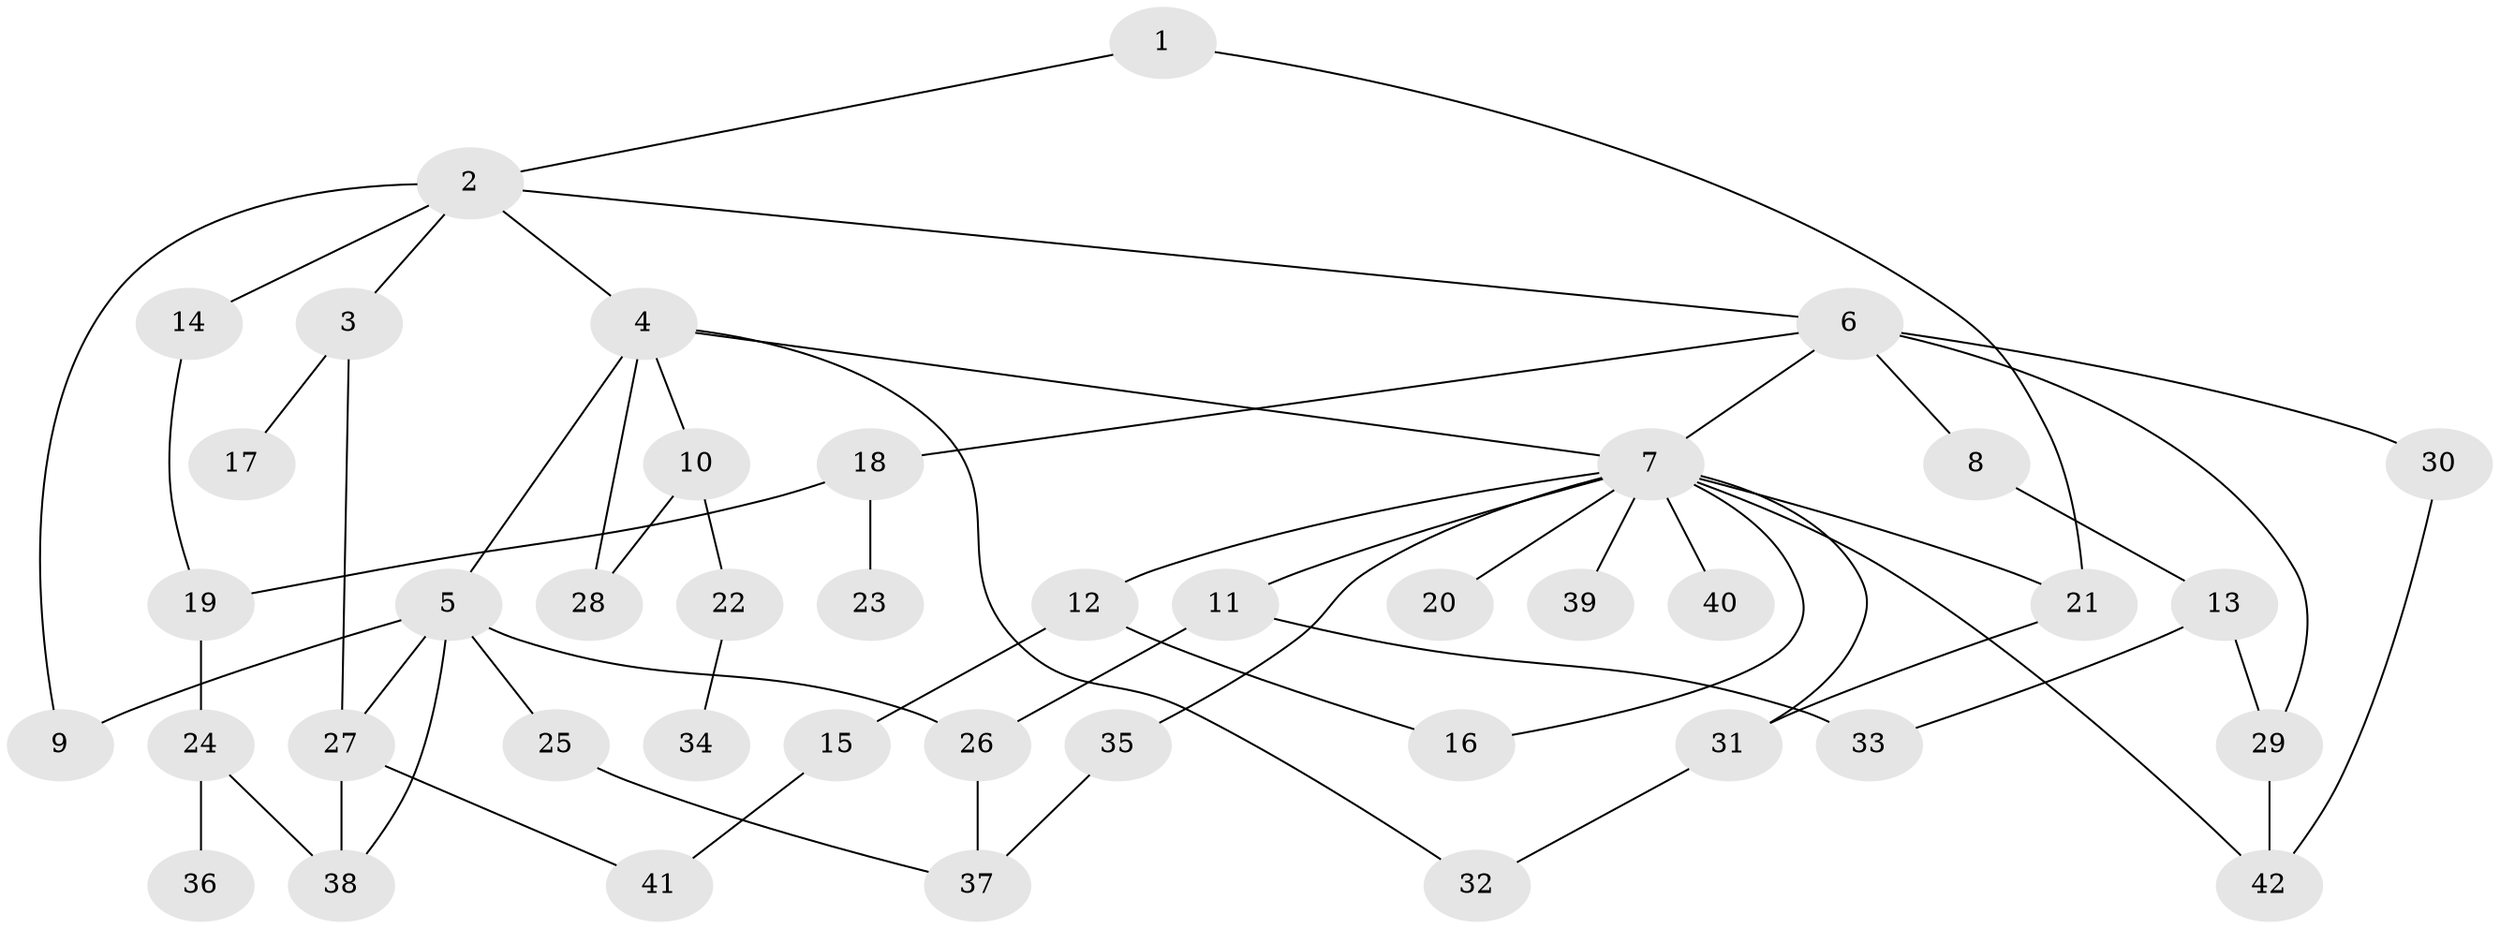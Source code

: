 // original degree distribution, {3: 0.18095238095238095, 7: 0.009523809523809525, 2: 0.2761904761904762, 8: 0.009523809523809525, 1: 0.34285714285714286, 4: 0.14285714285714285, 6: 0.01904761904761905, 9: 0.009523809523809525, 5: 0.009523809523809525}
// Generated by graph-tools (version 1.1) at 2025/48/03/04/25 22:48:59]
// undirected, 42 vertices, 60 edges
graph export_dot {
  node [color=gray90,style=filled];
  1;
  2;
  3;
  4;
  5;
  6;
  7;
  8;
  9;
  10;
  11;
  12;
  13;
  14;
  15;
  16;
  17;
  18;
  19;
  20;
  21;
  22;
  23;
  24;
  25;
  26;
  27;
  28;
  29;
  30;
  31;
  32;
  33;
  34;
  35;
  36;
  37;
  38;
  39;
  40;
  41;
  42;
  1 -- 2 [weight=1.0];
  1 -- 21 [weight=1.0];
  2 -- 3 [weight=1.0];
  2 -- 4 [weight=1.0];
  2 -- 6 [weight=1.0];
  2 -- 9 [weight=1.0];
  2 -- 14 [weight=1.0];
  3 -- 17 [weight=1.0];
  3 -- 27 [weight=1.0];
  4 -- 5 [weight=1.0];
  4 -- 7 [weight=1.0];
  4 -- 10 [weight=1.0];
  4 -- 28 [weight=1.0];
  4 -- 32 [weight=1.0];
  5 -- 9 [weight=1.0];
  5 -- 25 [weight=1.0];
  5 -- 26 [weight=1.0];
  5 -- 27 [weight=1.0];
  5 -- 38 [weight=1.0];
  6 -- 7 [weight=1.0];
  6 -- 8 [weight=1.0];
  6 -- 18 [weight=1.0];
  6 -- 29 [weight=1.0];
  6 -- 30 [weight=1.0];
  7 -- 11 [weight=2.0];
  7 -- 12 [weight=1.0];
  7 -- 16 [weight=1.0];
  7 -- 20 [weight=1.0];
  7 -- 21 [weight=1.0];
  7 -- 31 [weight=2.0];
  7 -- 35 [weight=1.0];
  7 -- 39 [weight=1.0];
  7 -- 40 [weight=1.0];
  7 -- 42 [weight=1.0];
  8 -- 13 [weight=2.0];
  10 -- 22 [weight=1.0];
  10 -- 28 [weight=1.0];
  11 -- 26 [weight=1.0];
  11 -- 33 [weight=1.0];
  12 -- 15 [weight=1.0];
  12 -- 16 [weight=1.0];
  13 -- 29 [weight=1.0];
  13 -- 33 [weight=1.0];
  14 -- 19 [weight=1.0];
  15 -- 41 [weight=1.0];
  18 -- 19 [weight=1.0];
  18 -- 23 [weight=1.0];
  19 -- 24 [weight=1.0];
  21 -- 31 [weight=1.0];
  22 -- 34 [weight=1.0];
  24 -- 36 [weight=1.0];
  24 -- 38 [weight=1.0];
  25 -- 37 [weight=1.0];
  26 -- 37 [weight=1.0];
  27 -- 38 [weight=1.0];
  27 -- 41 [weight=1.0];
  29 -- 42 [weight=1.0];
  30 -- 42 [weight=1.0];
  31 -- 32 [weight=1.0];
  35 -- 37 [weight=1.0];
}
